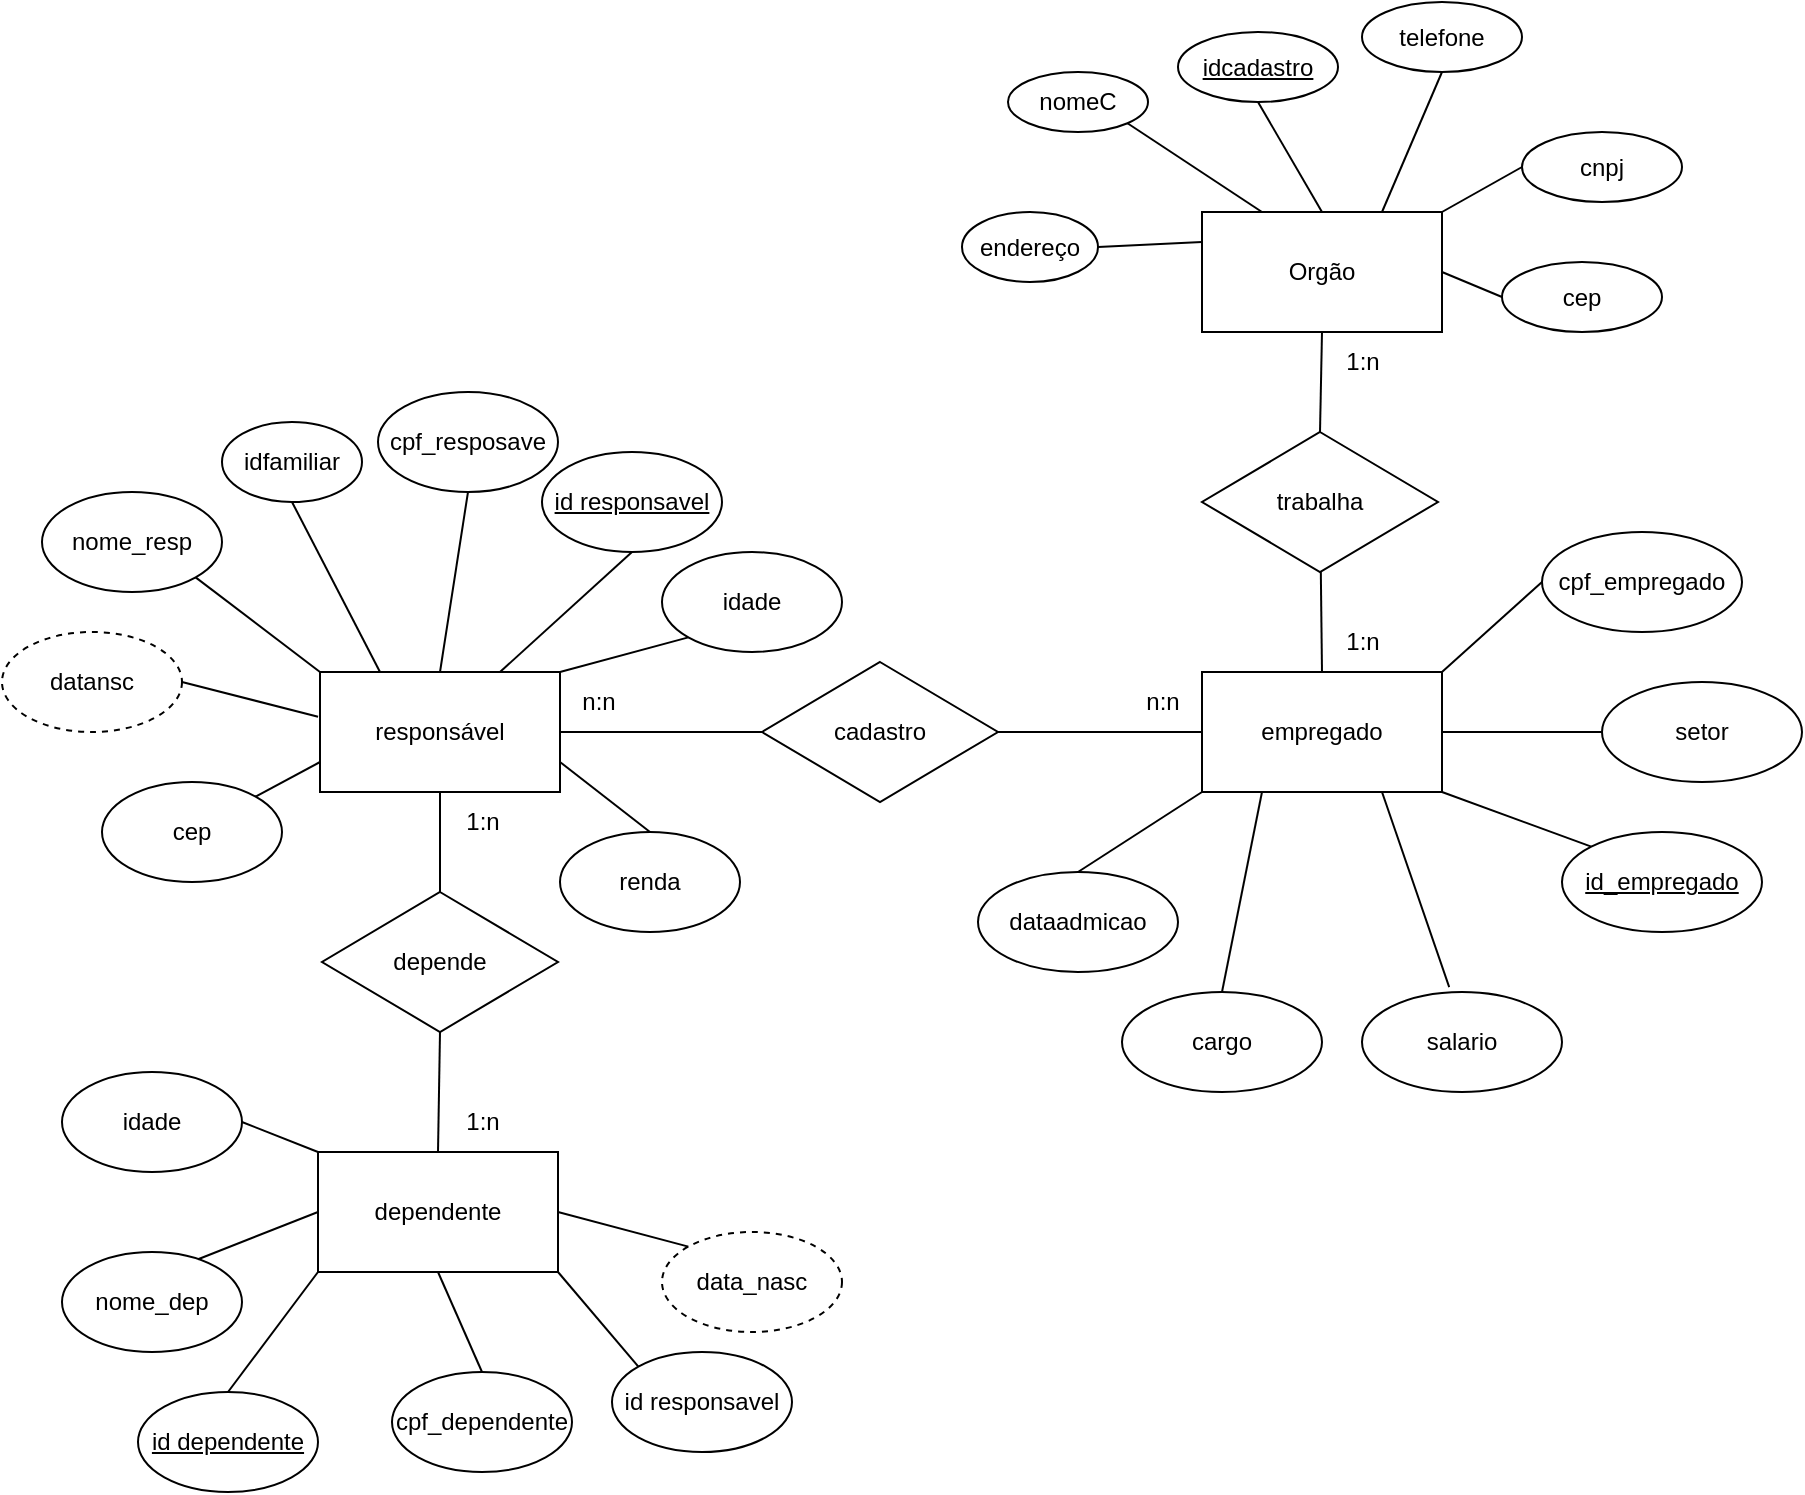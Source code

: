<mxfile version="20.2.2"><diagram id="aQDAs9fLEucM2kwU2uLY" name="Página-1"><mxGraphModel dx="1424" dy="884" grid="1" gridSize="10" guides="1" tooltips="1" connect="1" arrows="1" fold="1" page="1" pageScale="1" pageWidth="2339" pageHeight="3300" math="0" shadow="0"><root><mxCell id="0"/><mxCell id="1" parent="0"/><mxCell id="alnANUV4dh7vADVTAcws-23" value="empregado" style="rounded=0;whiteSpace=wrap;html=1;" parent="1" vertex="1"><mxGeometry x="1420" y="700" width="120" height="60" as="geometry"/></mxCell><mxCell id="alnANUV4dh7vADVTAcws-24" value="cadastro" style="rhombus;whiteSpace=wrap;html=1;" parent="1" vertex="1"><mxGeometry x="1200" y="695" width="118" height="70" as="geometry"/></mxCell><mxCell id="alnANUV4dh7vADVTAcws-25" value="Orgão" style="rounded=0;whiteSpace=wrap;html=1;" parent="1" vertex="1"><mxGeometry x="1420" y="470" width="120" height="60" as="geometry"/></mxCell><mxCell id="alnANUV4dh7vADVTAcws-27" value="responsável" style="rounded=0;whiteSpace=wrap;html=1;" parent="1" vertex="1"><mxGeometry x="979" y="700" width="120" height="60" as="geometry"/></mxCell><mxCell id="alnANUV4dh7vADVTAcws-28" value="dependente" style="rounded=0;whiteSpace=wrap;html=1;" parent="1" vertex="1"><mxGeometry x="978" y="940" width="120" height="60" as="geometry"/></mxCell><mxCell id="alnANUV4dh7vADVTAcws-30" value="trabalha" style="rhombus;whiteSpace=wrap;html=1;" parent="1" vertex="1"><mxGeometry x="1420" y="580" width="118" height="70" as="geometry"/></mxCell><mxCell id="alnANUV4dh7vADVTAcws-31" value="" style="endArrow=none;html=1;rounded=0;entryX=0;entryY=0.5;entryDx=0;entryDy=0;exitX=1;exitY=0.5;exitDx=0;exitDy=0;" parent="1" source="alnANUV4dh7vADVTAcws-27" target="alnANUV4dh7vADVTAcws-24" edge="1"><mxGeometry width="50" height="50" relative="1" as="geometry"><mxPoint x="1130" y="730" as="sourcePoint"/><mxPoint x="1540" y="780" as="targetPoint"/></mxGeometry></mxCell><mxCell id="alnANUV4dh7vADVTAcws-33" value="depende" style="rhombus;whiteSpace=wrap;html=1;" parent="1" vertex="1"><mxGeometry x="980" y="810" width="118" height="70" as="geometry"/></mxCell><mxCell id="alnANUV4dh7vADVTAcws-34" value="" style="endArrow=none;html=1;rounded=0;exitX=0.5;exitY=1;exitDx=0;exitDy=0;entryX=0.5;entryY=0;entryDx=0;entryDy=0;" parent="1" source="alnANUV4dh7vADVTAcws-27" target="alnANUV4dh7vADVTAcws-33" edge="1"><mxGeometry width="50" height="50" relative="1" as="geometry"><mxPoint x="1490" y="830" as="sourcePoint"/><mxPoint x="1540" y="780" as="targetPoint"/></mxGeometry></mxCell><mxCell id="alnANUV4dh7vADVTAcws-35" value="" style="endArrow=none;html=1;rounded=0;exitX=0.5;exitY=1;exitDx=0;exitDy=0;entryX=0.5;entryY=0;entryDx=0;entryDy=0;" parent="1" source="alnANUV4dh7vADVTAcws-33" target="alnANUV4dh7vADVTAcws-28" edge="1"><mxGeometry width="50" height="50" relative="1" as="geometry"><mxPoint x="1190" y="720" as="sourcePoint"/><mxPoint x="1240" y="670" as="targetPoint"/></mxGeometry></mxCell><mxCell id="alnANUV4dh7vADVTAcws-38" value="" style="endArrow=none;html=1;rounded=0;entryX=0.5;entryY=1;entryDx=0;entryDy=0;exitX=0.5;exitY=0;exitDx=0;exitDy=0;" parent="1" source="alnANUV4dh7vADVTAcws-30" target="alnANUV4dh7vADVTAcws-25" edge="1"><mxGeometry width="50" height="50" relative="1" as="geometry"><mxPoint x="1490" y="630" as="sourcePoint"/><mxPoint x="1540" y="780" as="targetPoint"/></mxGeometry></mxCell><mxCell id="alnANUV4dh7vADVTAcws-39" value="" style="endArrow=none;html=1;rounded=0;startArrow=none;exitX=0.5;exitY=0;exitDx=0;exitDy=0;" parent="1" source="alnANUV4dh7vADVTAcws-23" target="alnANUV4dh7vADVTAcws-30" edge="1"><mxGeometry width="50" height="50" relative="1" as="geometry"><mxPoint x="1630" y="680" as="sourcePoint"/><mxPoint x="1540" y="780" as="targetPoint"/></mxGeometry></mxCell><mxCell id="alnANUV4dh7vADVTAcws-42" value="" style="endArrow=none;html=1;rounded=0;entryX=1;entryY=0.5;entryDx=0;entryDy=0;exitX=0;exitY=0.5;exitDx=0;exitDy=0;" parent="1" source="alnANUV4dh7vADVTAcws-23" target="alnANUV4dh7vADVTAcws-24" edge="1"><mxGeometry width="50" height="50" relative="1" as="geometry"><mxPoint x="1270" y="930" as="sourcePoint"/><mxPoint x="1320" y="880" as="targetPoint"/></mxGeometry></mxCell><mxCell id="alnANUV4dh7vADVTAcws-49" value="1:n" style="text;html=1;align=center;verticalAlign=middle;resizable=0;points=[];autosize=1;strokeColor=none;fillColor=none;" parent="1" vertex="1"><mxGeometry x="1040" y="760" width="40" height="30" as="geometry"/></mxCell><mxCell id="alnANUV4dh7vADVTAcws-50" value="1:n" style="text;html=1;align=center;verticalAlign=middle;resizable=0;points=[];autosize=1;strokeColor=none;fillColor=none;" parent="1" vertex="1"><mxGeometry x="1040" y="910" width="40" height="30" as="geometry"/></mxCell><mxCell id="alnANUV4dh7vADVTAcws-51" value="n:n" style="text;html=1;align=center;verticalAlign=middle;resizable=0;points=[];autosize=1;strokeColor=none;fillColor=none;" parent="1" vertex="1"><mxGeometry x="1098" y="700" width="40" height="30" as="geometry"/></mxCell><mxCell id="alnANUV4dh7vADVTAcws-53" value="n:n" style="text;html=1;align=center;verticalAlign=middle;resizable=0;points=[];autosize=1;strokeColor=none;fillColor=none;" parent="1" vertex="1"><mxGeometry x="1380" y="700" width="40" height="30" as="geometry"/></mxCell><mxCell id="alnANUV4dh7vADVTAcws-54" value="1:n" style="text;html=1;align=center;verticalAlign=middle;resizable=0;points=[];autosize=1;strokeColor=none;fillColor=none;" parent="1" vertex="1"><mxGeometry x="1480" y="530" width="40" height="30" as="geometry"/></mxCell><mxCell id="alnANUV4dh7vADVTAcws-55" value="1:n" style="text;html=1;align=center;verticalAlign=middle;resizable=0;points=[];autosize=1;strokeColor=none;fillColor=none;" parent="1" vertex="1"><mxGeometry x="1480" y="670" width="40" height="30" as="geometry"/></mxCell><mxCell id="alnANUV4dh7vADVTAcws-71" value="nomeC" style="ellipse;whiteSpace=wrap;html=1;" parent="1" vertex="1"><mxGeometry x="1323" y="400" width="70" height="30" as="geometry"/></mxCell><mxCell id="alnANUV4dh7vADVTAcws-72" value="&lt;u&gt;idcadastro&lt;/u&gt;" style="ellipse;whiteSpace=wrap;html=1;" parent="1" vertex="1"><mxGeometry x="1408" y="380" width="80" height="35" as="geometry"/></mxCell><mxCell id="alnANUV4dh7vADVTAcws-73" value="cpf_empregado" style="ellipse;whiteSpace=wrap;html=1;" parent="1" vertex="1"><mxGeometry x="1590" y="630" width="100" height="50" as="geometry"/></mxCell><mxCell id="alnANUV4dh7vADVTAcws-74" value="&lt;u&gt;id_empregado&lt;/u&gt;" style="ellipse;whiteSpace=wrap;html=1;" parent="1" vertex="1"><mxGeometry x="1600" y="780" width="100" height="50" as="geometry"/></mxCell><mxCell id="alnANUV4dh7vADVTAcws-76" value="idfamiliar" style="ellipse;whiteSpace=wrap;html=1;" parent="1" vertex="1"><mxGeometry x="930" y="575" width="70" height="40" as="geometry"/></mxCell><mxCell id="alnANUV4dh7vADVTAcws-78" value="&lt;u&gt;id responsavel&lt;/u&gt;" style="ellipse;whiteSpace=wrap;html=1;" parent="1" vertex="1"><mxGeometry x="1090" y="590" width="90" height="50" as="geometry"/></mxCell><mxCell id="alnANUV4dh7vADVTAcws-79" value="id responsavel" style="ellipse;whiteSpace=wrap;html=1;" parent="1" vertex="1"><mxGeometry x="1125" y="1040" width="90" height="50" as="geometry"/></mxCell><mxCell id="alnANUV4dh7vADVTAcws-80" value="&lt;u&gt;id dependente&lt;/u&gt;" style="ellipse;whiteSpace=wrap;html=1;" parent="1" vertex="1"><mxGeometry x="888" y="1060" width="90" height="50" as="geometry"/></mxCell><mxCell id="alnANUV4dh7vADVTAcws-81" value="" style="endArrow=none;html=1;rounded=0;entryX=1;entryY=1;entryDx=0;entryDy=0;exitX=0;exitY=0;exitDx=0;exitDy=0;" parent="1" source="alnANUV4dh7vADVTAcws-79" target="alnANUV4dh7vADVTAcws-28" edge="1"><mxGeometry width="50" height="50" relative="1" as="geometry"><mxPoint x="1270" y="890" as="sourcePoint"/><mxPoint x="1320" y="840" as="targetPoint"/></mxGeometry></mxCell><mxCell id="alnANUV4dh7vADVTAcws-82" value="" style="endArrow=none;html=1;rounded=0;entryX=0;entryY=1;entryDx=0;entryDy=0;exitX=0.5;exitY=0;exitDx=0;exitDy=0;" parent="1" source="alnANUV4dh7vADVTAcws-80" target="alnANUV4dh7vADVTAcws-28" edge="1"><mxGeometry width="50" height="50" relative="1" as="geometry"><mxPoint x="1163.39" y="1038.6" as="sourcePoint"/><mxPoint x="1108" y="1010" as="targetPoint"/></mxGeometry></mxCell><mxCell id="alnANUV4dh7vADVTAcws-83" value="" style="endArrow=none;html=1;rounded=0;entryX=0.75;entryY=0;entryDx=0;entryDy=0;exitX=0.5;exitY=1;exitDx=0;exitDy=0;" parent="1" source="alnANUV4dh7vADVTAcws-78" target="alnANUV4dh7vADVTAcws-27" edge="1"><mxGeometry width="50" height="50" relative="1" as="geometry"><mxPoint x="1173.39" y="1048.6" as="sourcePoint"/><mxPoint x="1118" y="1020" as="targetPoint"/></mxGeometry></mxCell><mxCell id="alnANUV4dh7vADVTAcws-84" value="" style="endArrow=none;html=1;rounded=0;entryX=0.5;entryY=1;entryDx=0;entryDy=0;exitX=0.25;exitY=0;exitDx=0;exitDy=0;" parent="1" source="alnANUV4dh7vADVTAcws-27" target="alnANUV4dh7vADVTAcws-76" edge="1"><mxGeometry width="50" height="50" relative="1" as="geometry"><mxPoint x="1183.39" y="1058.6" as="sourcePoint"/><mxPoint x="1128" y="1030" as="targetPoint"/></mxGeometry></mxCell><mxCell id="alnANUV4dh7vADVTAcws-85" value="" style="endArrow=none;html=1;rounded=0;entryX=0;entryY=0.5;entryDx=0;entryDy=0;exitX=1;exitY=0;exitDx=0;exitDy=0;" parent="1" source="alnANUV4dh7vADVTAcws-23" target="alnANUV4dh7vADVTAcws-73" edge="1"><mxGeometry width="50" height="50" relative="1" as="geometry"><mxPoint x="1019" y="710" as="sourcePoint"/><mxPoint x="999.749" y="685.607" as="targetPoint"/></mxGeometry></mxCell><mxCell id="alnANUV4dh7vADVTAcws-86" value="" style="endArrow=none;html=1;rounded=0;entryX=1;entryY=1;entryDx=0;entryDy=0;exitX=0;exitY=0;exitDx=0;exitDy=0;" parent="1" source="alnANUV4dh7vADVTAcws-74" target="alnANUV4dh7vADVTAcws-23" edge="1"><mxGeometry width="50" height="50" relative="1" as="geometry"><mxPoint x="1550" y="790" as="sourcePoint"/><mxPoint x="1009.749" y="695.607" as="targetPoint"/></mxGeometry></mxCell><mxCell id="alnANUV4dh7vADVTAcws-87" value="" style="endArrow=none;html=1;rounded=0;entryX=1;entryY=1;entryDx=0;entryDy=0;exitX=0.25;exitY=0;exitDx=0;exitDy=0;" parent="1" source="alnANUV4dh7vADVTAcws-25" target="alnANUV4dh7vADVTAcws-71" edge="1"><mxGeometry width="50" height="50" relative="1" as="geometry"><mxPoint x="1039" y="730" as="sourcePoint"/><mxPoint x="1019.749" y="705.607" as="targetPoint"/></mxGeometry></mxCell><mxCell id="alnANUV4dh7vADVTAcws-88" value="" style="endArrow=none;html=1;rounded=0;entryX=0.5;entryY=1;entryDx=0;entryDy=0;exitX=0.5;exitY=0;exitDx=0;exitDy=0;" parent="1" source="alnANUV4dh7vADVTAcws-25" target="alnANUV4dh7vADVTAcws-72" edge="1"><mxGeometry width="50" height="50" relative="1" as="geometry"><mxPoint x="1490" y="480" as="sourcePoint"/><mxPoint x="1495" y="450" as="targetPoint"/></mxGeometry></mxCell><mxCell id="7MRAPJD-XaCKVVZjYJvL-2" value="endereço" style="ellipse;whiteSpace=wrap;html=1;" parent="1" vertex="1"><mxGeometry x="1300" y="470" width="68" height="35" as="geometry"/></mxCell><mxCell id="IP_8nMENhPK3t1ZxUX1U-1" value="" style="endArrow=none;html=1;rounded=0;startSize=14;endSize=14;sourcePerimeterSpacing=8;targetPerimeterSpacing=8;curved=1;entryX=1;entryY=0.5;entryDx=0;entryDy=0;exitX=0;exitY=0.25;exitDx=0;exitDy=0;" edge="1" parent="1" source="alnANUV4dh7vADVTAcws-25" target="7MRAPJD-XaCKVVZjYJvL-2"><mxGeometry width="50" height="50" relative="1" as="geometry"><mxPoint x="1480" y="510" as="sourcePoint"/><mxPoint x="1530" y="460" as="targetPoint"/></mxGeometry></mxCell><mxCell id="IP_8nMENhPK3t1ZxUX1U-3" value="" style="endArrow=none;html=1;rounded=0;startSize=14;endSize=14;sourcePerimeterSpacing=8;targetPerimeterSpacing=8;curved=1;entryX=0.5;entryY=1;entryDx=0;entryDy=0;exitX=0.75;exitY=0;exitDx=0;exitDy=0;" edge="1" parent="1" source="alnANUV4dh7vADVTAcws-25" target="IP_8nMENhPK3t1ZxUX1U-4"><mxGeometry width="50" height="50" relative="1" as="geometry"><mxPoint x="1530" y="480" as="sourcePoint"/><mxPoint x="1605.251" y="429.142" as="targetPoint"/></mxGeometry></mxCell><mxCell id="IP_8nMENhPK3t1ZxUX1U-4" value="telefone" style="ellipse;whiteSpace=wrap;html=1;" vertex="1" parent="1"><mxGeometry x="1500" y="365" width="80" height="35" as="geometry"/></mxCell><mxCell id="IP_8nMENhPK3t1ZxUX1U-5" value="cargo" style="ellipse;whiteSpace=wrap;html=1;" vertex="1" parent="1"><mxGeometry x="1380" y="860" width="100" height="50" as="geometry"/></mxCell><mxCell id="IP_8nMENhPK3t1ZxUX1U-6" value="salario" style="ellipse;whiteSpace=wrap;html=1;" vertex="1" parent="1"><mxGeometry x="1500" y="860" width="100" height="50" as="geometry"/></mxCell><mxCell id="IP_8nMENhPK3t1ZxUX1U-7" value="setor" style="ellipse;whiteSpace=wrap;html=1;" vertex="1" parent="1"><mxGeometry x="1620" y="705" width="100" height="50" as="geometry"/></mxCell><mxCell id="IP_8nMENhPK3t1ZxUX1U-8" value="dataadmicao" style="ellipse;whiteSpace=wrap;html=1;" vertex="1" parent="1"><mxGeometry x="1308" y="800" width="100" height="50" as="geometry"/></mxCell><mxCell id="IP_8nMENhPK3t1ZxUX1U-9" value="" style="endArrow=none;html=1;rounded=0;startSize=14;endSize=14;sourcePerimeterSpacing=8;targetPerimeterSpacing=8;curved=1;entryX=1;entryY=0.5;entryDx=0;entryDy=0;exitX=0;exitY=0.5;exitDx=0;exitDy=0;" edge="1" parent="1" source="IP_8nMENhPK3t1ZxUX1U-7" target="alnANUV4dh7vADVTAcws-23"><mxGeometry width="50" height="50" relative="1" as="geometry"><mxPoint x="1310" y="800" as="sourcePoint"/><mxPoint x="1360" y="750" as="targetPoint"/></mxGeometry></mxCell><mxCell id="IP_8nMENhPK3t1ZxUX1U-10" value="" style="endArrow=none;html=1;rounded=0;startSize=14;endSize=14;sourcePerimeterSpacing=8;targetPerimeterSpacing=8;curved=1;entryX=0.75;entryY=1;entryDx=0;entryDy=0;exitX=0.436;exitY=-0.048;exitDx=0;exitDy=0;exitPerimeter=0;" edge="1" parent="1" source="IP_8nMENhPK3t1ZxUX1U-6" target="alnANUV4dh7vADVTAcws-23"><mxGeometry width="50" height="50" relative="1" as="geometry"><mxPoint x="1630" y="740" as="sourcePoint"/><mxPoint x="1550" y="740" as="targetPoint"/></mxGeometry></mxCell><mxCell id="IP_8nMENhPK3t1ZxUX1U-11" value="" style="endArrow=none;html=1;rounded=0;startSize=14;endSize=14;sourcePerimeterSpacing=8;targetPerimeterSpacing=8;curved=1;entryX=0.25;entryY=1;entryDx=0;entryDy=0;exitX=0.5;exitY=0;exitDx=0;exitDy=0;" edge="1" parent="1" source="IP_8nMENhPK3t1ZxUX1U-5" target="alnANUV4dh7vADVTAcws-23"><mxGeometry width="50" height="50" relative="1" as="geometry"><mxPoint x="1553.6" y="867.6" as="sourcePoint"/><mxPoint x="1520" y="770" as="targetPoint"/></mxGeometry></mxCell><mxCell id="IP_8nMENhPK3t1ZxUX1U-12" value="" style="endArrow=none;html=1;rounded=0;startSize=14;endSize=14;sourcePerimeterSpacing=8;targetPerimeterSpacing=8;curved=1;entryX=0;entryY=1;entryDx=0;entryDy=0;exitX=0.5;exitY=0;exitDx=0;exitDy=0;" edge="1" parent="1" source="IP_8nMENhPK3t1ZxUX1U-8" target="alnANUV4dh7vADVTAcws-23"><mxGeometry width="50" height="50" relative="1" as="geometry"><mxPoint x="1440" y="870" as="sourcePoint"/><mxPoint x="1490" y="770" as="targetPoint"/></mxGeometry></mxCell><mxCell id="IP_8nMENhPK3t1ZxUX1U-18" value="datansc" style="ellipse;whiteSpace=wrap;html=1;dashed=1;" vertex="1" parent="1"><mxGeometry x="820" y="680" width="90" height="50" as="geometry"/></mxCell><mxCell id="IP_8nMENhPK3t1ZxUX1U-19" value="nome_resp" style="ellipse;whiteSpace=wrap;html=1;" vertex="1" parent="1"><mxGeometry x="840" y="610" width="90" height="50" as="geometry"/></mxCell><mxCell id="IP_8nMENhPK3t1ZxUX1U-21" value="cpf_resposave" style="ellipse;whiteSpace=wrap;html=1;" vertex="1" parent="1"><mxGeometry x="1008" y="560" width="90" height="50" as="geometry"/></mxCell><mxCell id="IP_8nMENhPK3t1ZxUX1U-22" value="renda" style="ellipse;whiteSpace=wrap;html=1;" vertex="1" parent="1"><mxGeometry x="1099" y="780" width="90" height="50" as="geometry"/></mxCell><mxCell id="IP_8nMENhPK3t1ZxUX1U-23" value="cep" style="ellipse;whiteSpace=wrap;html=1;" vertex="1" parent="1"><mxGeometry x="870" y="755" width="90" height="50" as="geometry"/></mxCell><mxCell id="IP_8nMENhPK3t1ZxUX1U-25" value="" style="endArrow=none;html=1;rounded=0;startSize=14;endSize=14;sourcePerimeterSpacing=8;targetPerimeterSpacing=8;curved=1;entryX=0.5;entryY=1;entryDx=0;entryDy=0;exitX=0.5;exitY=0;exitDx=0;exitDy=0;" edge="1" parent="1" source="alnANUV4dh7vADVTAcws-27" target="IP_8nMENhPK3t1ZxUX1U-21"><mxGeometry width="50" height="50" relative="1" as="geometry"><mxPoint x="1090" y="770" as="sourcePoint"/><mxPoint x="1140" y="720" as="targetPoint"/></mxGeometry></mxCell><mxCell id="IP_8nMENhPK3t1ZxUX1U-26" value="" style="endArrow=none;html=1;rounded=0;startSize=14;endSize=14;sourcePerimeterSpacing=8;targetPerimeterSpacing=8;curved=1;entryX=1;entryY=1;entryDx=0;entryDy=0;exitX=0;exitY=0;exitDx=0;exitDy=0;" edge="1" parent="1" source="alnANUV4dh7vADVTAcws-27" target="IP_8nMENhPK3t1ZxUX1U-19"><mxGeometry width="50" height="50" relative="1" as="geometry"><mxPoint x="1049" y="710" as="sourcePoint"/><mxPoint x="1063" y="620" as="targetPoint"/></mxGeometry></mxCell><mxCell id="IP_8nMENhPK3t1ZxUX1U-27" value="" style="endArrow=none;html=1;rounded=0;startSize=14;endSize=14;sourcePerimeterSpacing=8;targetPerimeterSpacing=8;curved=1;entryX=1;entryY=0.5;entryDx=0;entryDy=0;exitX=-0.008;exitY=0.373;exitDx=0;exitDy=0;exitPerimeter=0;" edge="1" parent="1" source="alnANUV4dh7vADVTAcws-27" target="IP_8nMENhPK3t1ZxUX1U-18"><mxGeometry width="50" height="50" relative="1" as="geometry"><mxPoint x="989" y="710" as="sourcePoint"/><mxPoint x="926.82" y="662.678" as="targetPoint"/></mxGeometry></mxCell><mxCell id="IP_8nMENhPK3t1ZxUX1U-28" value="" style="endArrow=none;html=1;rounded=0;startSize=14;endSize=14;sourcePerimeterSpacing=8;targetPerimeterSpacing=8;curved=1;entryX=1;entryY=0;entryDx=0;entryDy=0;exitX=0;exitY=0.75;exitDx=0;exitDy=0;" edge="1" parent="1" source="alnANUV4dh7vADVTAcws-27" target="IP_8nMENhPK3t1ZxUX1U-23"><mxGeometry width="50" height="50" relative="1" as="geometry"><mxPoint x="970" y="740" as="sourcePoint"/><mxPoint x="920" y="715" as="targetPoint"/></mxGeometry></mxCell><mxCell id="IP_8nMENhPK3t1ZxUX1U-29" value="" style="endArrow=none;html=1;rounded=0;startSize=14;endSize=14;sourcePerimeterSpacing=8;targetPerimeterSpacing=8;curved=1;entryX=0.5;entryY=0;entryDx=0;entryDy=0;exitX=1;exitY=0.75;exitDx=0;exitDy=0;" edge="1" parent="1" source="alnANUV4dh7vADVTAcws-27" target="IP_8nMENhPK3t1ZxUX1U-22"><mxGeometry width="50" height="50" relative="1" as="geometry"><mxPoint x="989" y="755" as="sourcePoint"/><mxPoint x="956.82" y="772.322" as="targetPoint"/></mxGeometry></mxCell><mxCell id="IP_8nMENhPK3t1ZxUX1U-30" value="cpf_dependente" style="ellipse;whiteSpace=wrap;html=1;" vertex="1" parent="1"><mxGeometry x="1015" y="1050" width="90" height="50" as="geometry"/></mxCell><mxCell id="IP_8nMENhPK3t1ZxUX1U-31" value="data_nasc" style="ellipse;whiteSpace=wrap;html=1;dashed=1;" vertex="1" parent="1"><mxGeometry x="1150" y="980" width="90" height="50" as="geometry"/></mxCell><mxCell id="IP_8nMENhPK3t1ZxUX1U-32" value="nome_dep" style="ellipse;whiteSpace=wrap;html=1;" vertex="1" parent="1"><mxGeometry x="850" y="990" width="90" height="50" as="geometry"/></mxCell><mxCell id="IP_8nMENhPK3t1ZxUX1U-35" value="" style="endArrow=none;html=1;rounded=0;startSize=14;endSize=14;sourcePerimeterSpacing=8;targetPerimeterSpacing=8;curved=1;exitX=0.756;exitY=0.072;exitDx=0;exitDy=0;exitPerimeter=0;entryX=0;entryY=0.5;entryDx=0;entryDy=0;" edge="1" parent="1" source="IP_8nMENhPK3t1ZxUX1U-32" target="alnANUV4dh7vADVTAcws-28"><mxGeometry width="50" height="50" relative="1" as="geometry"><mxPoint x="950" y="890" as="sourcePoint"/><mxPoint x="1000" y="840" as="targetPoint"/></mxGeometry></mxCell><mxCell id="IP_8nMENhPK3t1ZxUX1U-36" value="" style="endArrow=none;html=1;rounded=0;startSize=14;endSize=14;sourcePerimeterSpacing=8;targetPerimeterSpacing=8;curved=1;exitX=0.5;exitY=0;exitDx=0;exitDy=0;entryX=0.5;entryY=1;entryDx=0;entryDy=0;" edge="1" parent="1" source="IP_8nMENhPK3t1ZxUX1U-30" target="alnANUV4dh7vADVTAcws-28"><mxGeometry width="50" height="50" relative="1" as="geometry"><mxPoint x="928.04" y="1003.6" as="sourcePoint"/><mxPoint x="1050" y="1010" as="targetPoint"/></mxGeometry></mxCell><mxCell id="IP_8nMENhPK3t1ZxUX1U-37" value="" style="endArrow=none;html=1;rounded=0;startSize=14;endSize=14;sourcePerimeterSpacing=8;targetPerimeterSpacing=8;curved=1;exitX=0;exitY=0;exitDx=0;exitDy=0;entryX=1;entryY=0.5;entryDx=0;entryDy=0;" edge="1" parent="1" source="IP_8nMENhPK3t1ZxUX1U-31" target="alnANUV4dh7vADVTAcws-28"><mxGeometry width="50" height="50" relative="1" as="geometry"><mxPoint x="1070" y="1060" as="sourcePoint"/><mxPoint x="1048" y="1010" as="targetPoint"/></mxGeometry></mxCell><mxCell id="IP_8nMENhPK3t1ZxUX1U-38" value="idade" style="ellipse;whiteSpace=wrap;html=1;" vertex="1" parent="1"><mxGeometry x="850" y="900" width="90" height="50" as="geometry"/></mxCell><mxCell id="IP_8nMENhPK3t1ZxUX1U-39" value="" style="endArrow=none;html=1;rounded=0;startSize=14;endSize=14;sourcePerimeterSpacing=8;targetPerimeterSpacing=8;curved=1;exitX=0;exitY=0;exitDx=0;exitDy=0;entryX=1;entryY=0.5;entryDx=0;entryDy=0;" edge="1" parent="1" source="alnANUV4dh7vADVTAcws-28" target="IP_8nMENhPK3t1ZxUX1U-38"><mxGeometry width="50" height="50" relative="1" as="geometry"><mxPoint x="928.04" y="1003.6" as="sourcePoint"/><mxPoint x="988" y="980" as="targetPoint"/></mxGeometry></mxCell><mxCell id="IP_8nMENhPK3t1ZxUX1U-40" value="idade" style="ellipse;whiteSpace=wrap;html=1;" vertex="1" parent="1"><mxGeometry x="1150" y="640" width="90" height="50" as="geometry"/></mxCell><mxCell id="IP_8nMENhPK3t1ZxUX1U-41" value="" style="endArrow=none;html=1;rounded=0;entryX=1;entryY=0;entryDx=0;entryDy=0;exitX=0;exitY=1;exitDx=0;exitDy=0;" edge="1" parent="1" source="IP_8nMENhPK3t1ZxUX1U-40" target="alnANUV4dh7vADVTAcws-27"><mxGeometry width="50" height="50" relative="1" as="geometry"><mxPoint x="1145" y="650" as="sourcePoint"/><mxPoint x="1079" y="710" as="targetPoint"/></mxGeometry></mxCell><mxCell id="IP_8nMENhPK3t1ZxUX1U-42" value="cep" style="ellipse;whiteSpace=wrap;html=1;" vertex="1" parent="1"><mxGeometry x="1570" y="495" width="80" height="35" as="geometry"/></mxCell><mxCell id="IP_8nMENhPK3t1ZxUX1U-43" value="cnpj" style="ellipse;whiteSpace=wrap;html=1;strokeWidth=1;gradientColor=none;" vertex="1" parent="1"><mxGeometry x="1580" y="430" width="80" height="35" as="geometry"/></mxCell><mxCell id="IP_8nMENhPK3t1ZxUX1U-44" value="" style="endArrow=none;html=1;rounded=0;startSize=14;endSize=14;sourcePerimeterSpacing=8;targetPerimeterSpacing=8;curved=1;entryX=0;entryY=0.5;entryDx=0;entryDy=0;exitX=1;exitY=0;exitDx=0;exitDy=0;" edge="1" parent="1" source="alnANUV4dh7vADVTAcws-25" target="IP_8nMENhPK3t1ZxUX1U-43"><mxGeometry width="50" height="50" relative="1" as="geometry"><mxPoint x="1490" y="480" as="sourcePoint"/><mxPoint x="1540" y="430" as="targetPoint"/></mxGeometry></mxCell><mxCell id="IP_8nMENhPK3t1ZxUX1U-45" value="" style="endArrow=none;html=1;rounded=0;startSize=14;endSize=14;sourcePerimeterSpacing=8;targetPerimeterSpacing=8;curved=1;entryX=0;entryY=0.5;entryDx=0;entryDy=0;exitX=1;exitY=0.5;exitDx=0;exitDy=0;" edge="1" parent="1" source="alnANUV4dh7vADVTAcws-25" target="IP_8nMENhPK3t1ZxUX1U-42"><mxGeometry width="50" height="50" relative="1" as="geometry"><mxPoint x="1550" y="480" as="sourcePoint"/><mxPoint x="1590" y="457.5" as="targetPoint"/></mxGeometry></mxCell></root></mxGraphModel></diagram></mxfile>